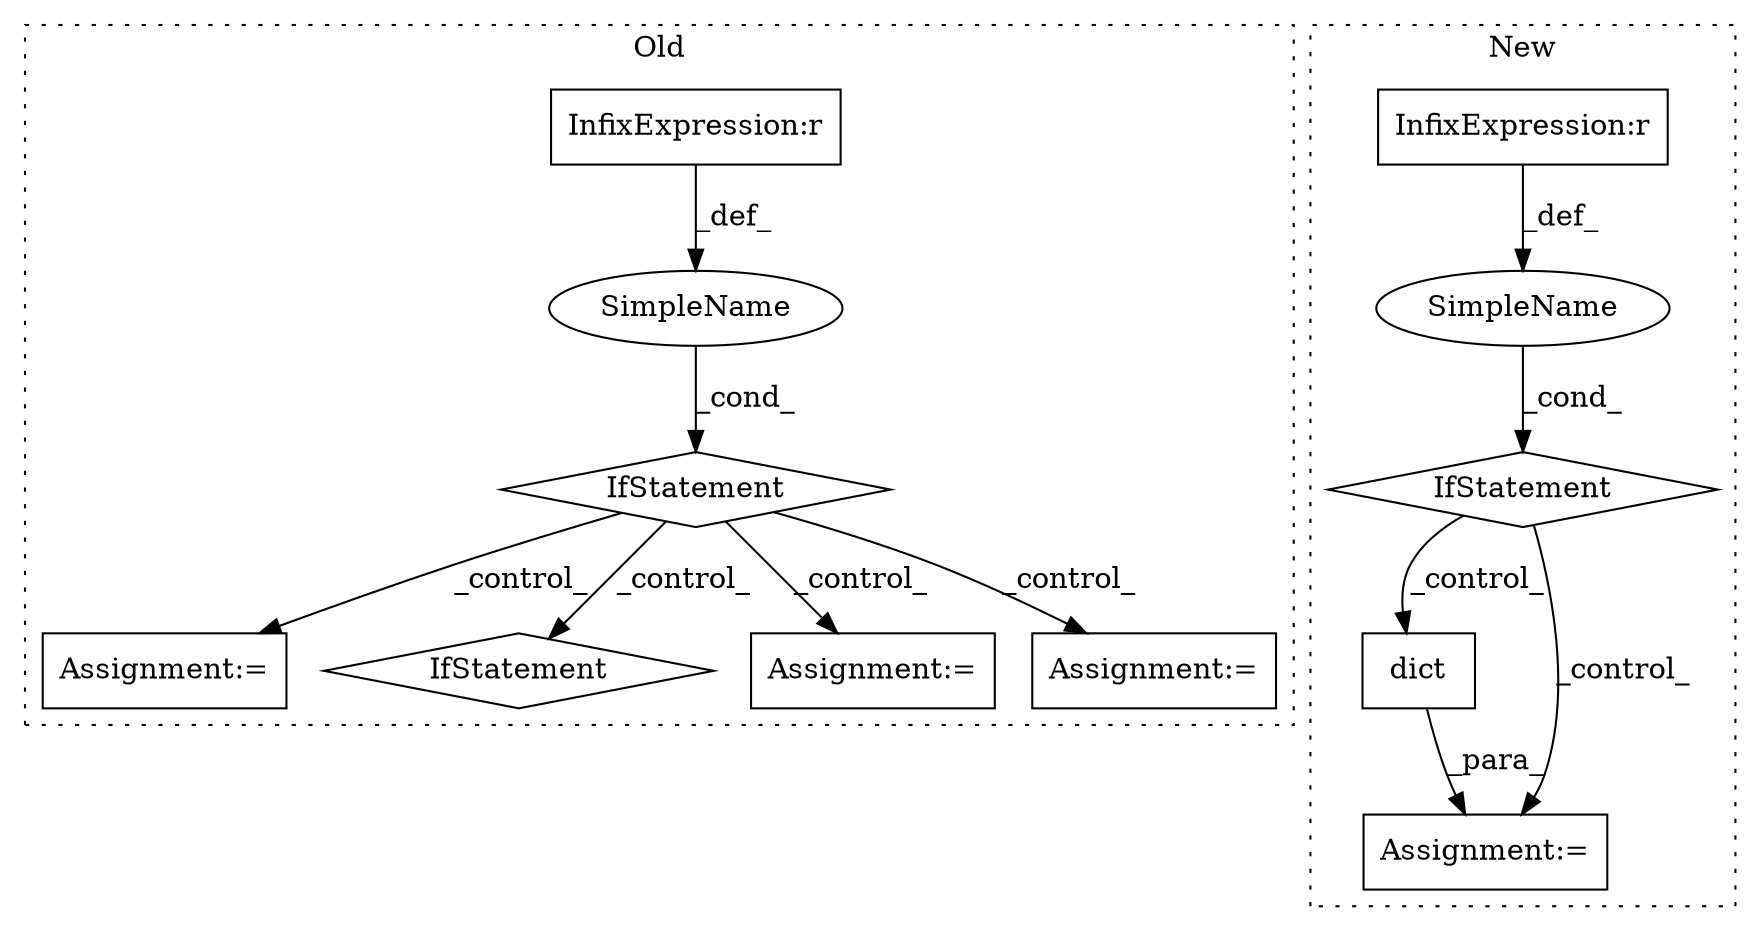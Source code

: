 digraph G {
subgraph cluster0 {
1 [label="IfStatement" a="25" s="1894,1920" l="4,2" shape="diamond"];
4 [label="Assignment:=" a="7" s="2111" l="1" shape="box"];
5 [label="SimpleName" a="42" s="" l="" shape="ellipse"];
6 [label="InfixExpression:r" a="27" s="1912" l="4" shape="box"];
10 [label="IfStatement" a="25" s="2160" l="3" shape="diamond"];
11 [label="Assignment:=" a="7" s="2067" l="1" shape="box"];
12 [label="Assignment:=" a="7" s="1995" l="1" shape="box"];
label = "Old";
style="dotted";
}
subgraph cluster1 {
2 [label="dict" a="32" s="1493,1513" l="5,1" shape="box"];
3 [label="Assignment:=" a="7" s="1492" l="1" shape="box"];
7 [label="SimpleName" a="42" s="" l="" shape="ellipse"];
8 [label="IfStatement" a="25" s="1368,1386" l="4,2" shape="diamond"];
9 [label="InfixExpression:r" a="27" s="1378" l="4" shape="box"];
label = "New";
style="dotted";
}
1 -> 4 [label="_control_"];
1 -> 10 [label="_control_"];
1 -> 11 [label="_control_"];
1 -> 12 [label="_control_"];
2 -> 3 [label="_para_"];
5 -> 1 [label="_cond_"];
6 -> 5 [label="_def_"];
7 -> 8 [label="_cond_"];
8 -> 2 [label="_control_"];
8 -> 3 [label="_control_"];
9 -> 7 [label="_def_"];
}